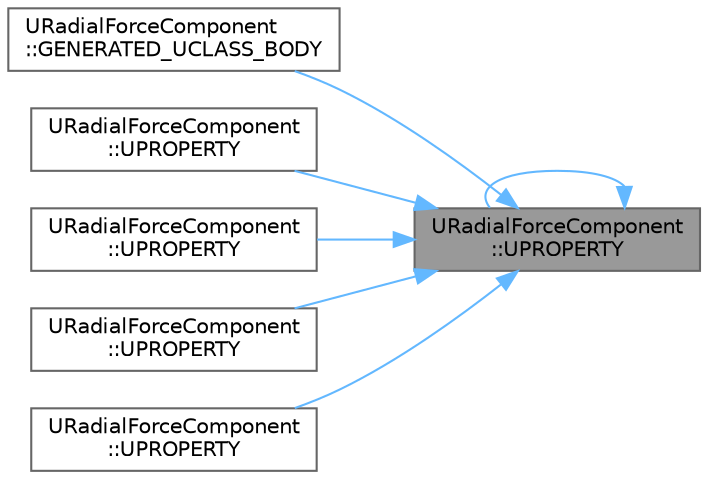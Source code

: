 digraph "URadialForceComponent::UPROPERTY"
{
 // INTERACTIVE_SVG=YES
 // LATEX_PDF_SIZE
  bgcolor="transparent";
  edge [fontname=Helvetica,fontsize=10,labelfontname=Helvetica,labelfontsize=10];
  node [fontname=Helvetica,fontsize=10,shape=box,height=0.2,width=0.4];
  rankdir="RL";
  Node1 [id="Node000001",label="URadialForceComponent\l::UPROPERTY",height=0.2,width=0.4,color="gray40", fillcolor="grey60", style="filled", fontcolor="black",tooltip="How the force or impulse should fall off as object are further away from the center."];
  Node1 -> Node2 [id="edge1_Node000001_Node000002",dir="back",color="steelblue1",style="solid",tooltip=" "];
  Node2 [id="Node000002",label="URadialForceComponent\l::GENERATED_UCLASS_BODY",height=0.2,width=0.4,color="grey40", fillcolor="white", style="filled",URL="$d0/d1a/classURadialForceComponent.html#ac51181f11fd44996dea63d8ce3cba6f5",tooltip="The radius to apply the force or impulse in."];
  Node1 -> Node3 [id="edge2_Node000001_Node000003",dir="back",color="steelblue1",style="solid",tooltip=" "];
  Node3 [id="Node000003",label="URadialForceComponent\l::UPROPERTY",height=0.2,width=0.4,color="grey40", fillcolor="white", style="filled",URL="$d0/d1a/classURadialForceComponent.html#abf95626ca05b1dfe46ee0aae95a50eb8",tooltip="If > 0.f, will cause damage to destructible meshes as well."];
  Node1 -> Node4 [id="edge3_Node000001_Node000004",dir="back",color="steelblue1",style="solid",tooltip=" "];
  Node4 [id="Node000004",label="URadialForceComponent\l::UPROPERTY",height=0.2,width=0.4,color="grey40", fillcolor="white", style="filled",URL="$d0/d1a/classURadialForceComponent.html#a45653a71863d74aeb7f5e887dead67bd",tooltip="If true, the impulse will ignore mass of objects and will always result in a fixed velocity change."];
  Node1 -> Node5 [id="edge4_Node000001_Node000005",dir="back",color="steelblue1",style="solid",tooltip=" "];
  Node5 [id="Node000005",label="URadialForceComponent\l::UPROPERTY",height=0.2,width=0.4,color="grey40", fillcolor="white", style="filled",URL="$d0/d1a/classURadialForceComponent.html#a44d89b4d81a7315bafcf92b6974e75fe",tooltip="How strong the impulse should be."];
  Node1 -> Node6 [id="edge5_Node000001_Node000006",dir="back",color="steelblue1",style="solid",tooltip=" "];
  Node6 [id="Node000006",label="URadialForceComponent\l::UPROPERTY",height=0.2,width=0.4,color="grey40", fillcolor="white", style="filled",URL="$d0/d1a/classURadialForceComponent.html#a85d834240eac7596212ece1e11785ab1",tooltip="The object types that are affected by this radial force."];
  Node1 -> Node1 [id="edge6_Node000001_Node000001",dir="back",color="steelblue1",style="solid",tooltip=" "];
}
